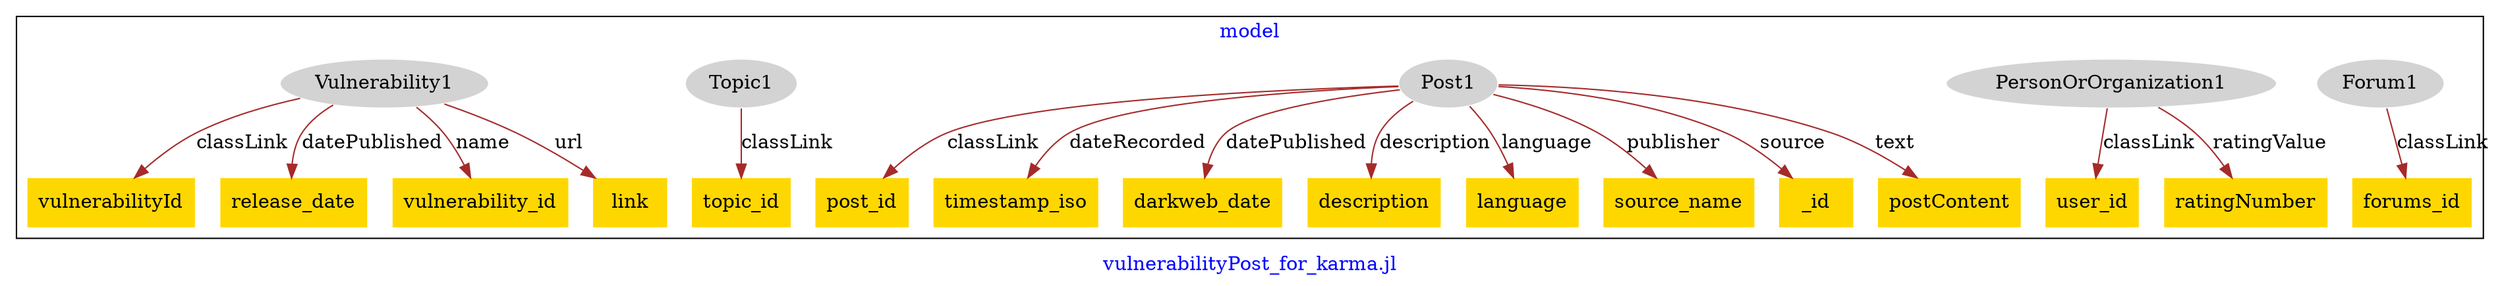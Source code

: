 digraph n0 {
fontcolor="blue"
remincross="true"
label="vulnerabilityPost_for_karma.jl"
subgraph cluster {
label="model"
n2[style="filled",color="white",fillcolor="lightgray",label="Forum1"];
n3[shape="plaintext",style="filled",fillcolor="gold",label="forums_id"];
n4[style="filled",color="white",fillcolor="lightgray",label="PersonOrOrganization1"];
n5[shape="plaintext",style="filled",fillcolor="gold",label="user_id"];
n6[shape="plaintext",style="filled",fillcolor="gold",label="ratingNumber"];
n7[style="filled",color="white",fillcolor="lightgray",label="Post1"];
n8[shape="plaintext",style="filled",fillcolor="gold",label="post_id"];
n9[shape="plaintext",style="filled",fillcolor="gold",label="timestamp_iso"];
n10[shape="plaintext",style="filled",fillcolor="gold",label="darkweb_date"];
n11[shape="plaintext",style="filled",fillcolor="gold",label="description"];
n12[shape="plaintext",style="filled",fillcolor="gold",label="language"];
n13[shape="plaintext",style="filled",fillcolor="gold",label="source_name"];
n14[shape="plaintext",style="filled",fillcolor="gold",label="_id"];
n15[shape="plaintext",style="filled",fillcolor="gold",label="postContent"];
n16[style="filled",color="white",fillcolor="lightgray",label="Topic1"];
n17[shape="plaintext",style="filled",fillcolor="gold",label="topic_id"];
n18[style="filled",color="white",fillcolor="lightgray",label="Vulnerability1"];
n19[shape="plaintext",style="filled",fillcolor="gold",label="vulnerabilityId"];
n20[shape="plaintext",style="filled",fillcolor="gold",label="release_date"];
n21[shape="plaintext",style="filled",fillcolor="gold",label="vulnerability_id"];
n22[shape="plaintext",style="filled",fillcolor="gold",label="link"];
}
n2 -> n3[color="brown",fontcolor="black",label="classLink"]
n4 -> n5[color="brown",fontcolor="black",label="classLink"]
n4 -> n6[color="brown",fontcolor="black",label="ratingValue"]
n7 -> n8[color="brown",fontcolor="black",label="classLink"]
n7 -> n9[color="brown",fontcolor="black",label="dateRecorded"]
n7 -> n10[color="brown",fontcolor="black",label="datePublished"]
n7 -> n11[color="brown",fontcolor="black",label="description"]
n7 -> n12[color="brown",fontcolor="black",label="language"]
n7 -> n13[color="brown",fontcolor="black",label="publisher"]
n7 -> n14[color="brown",fontcolor="black",label="source"]
n7 -> n15[color="brown",fontcolor="black",label="text"]
n16 -> n17[color="brown",fontcolor="black",label="classLink"]
n18 -> n19[color="brown",fontcolor="black",label="classLink"]
n18 -> n20[color="brown",fontcolor="black",label="datePublished"]
n18 -> n21[color="brown",fontcolor="black",label="name"]
n18 -> n22[color="brown",fontcolor="black",label="url"]
}
